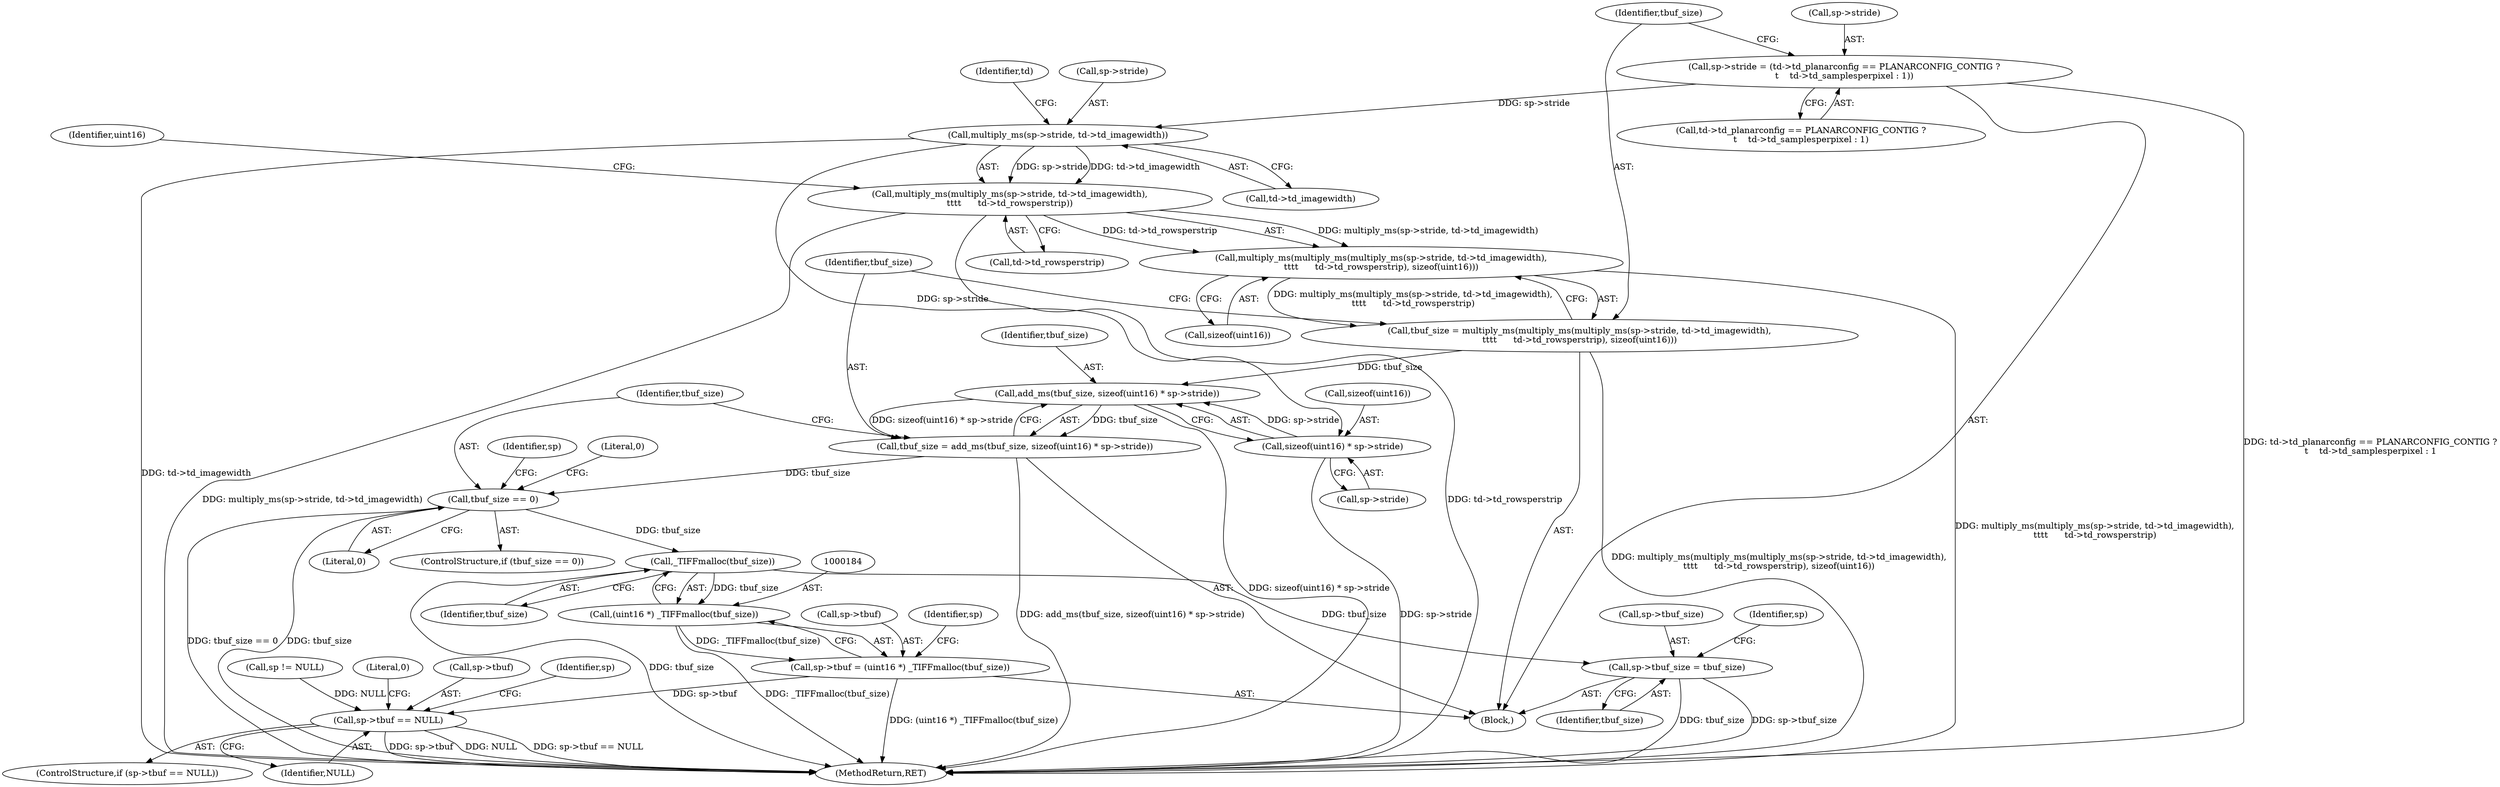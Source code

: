 digraph "0_libtiff_391e77fcd217e78b2c51342ac3ddb7100ecacdd2_0@pointer" {
"1000151" [label="(Call,multiply_ms(sp->stride, td->td_imagewidth))"];
"1000133" [label="(Call,sp->stride = (td->td_planarconfig == PLANARCONFIG_CONTIG ?\n\t    td->td_samplesperpixel : 1))"];
"1000150" [label="(Call,multiply_ms(multiply_ms(sp->stride, td->td_imagewidth),\n\t\t\t\t      td->td_rowsperstrip))"];
"1000149" [label="(Call,multiply_ms(multiply_ms(multiply_ms(sp->stride, td->td_imagewidth),\n\t\t\t\t      td->td_rowsperstrip), sizeof(uint16)))"];
"1000147" [label="(Call,tbuf_size = multiply_ms(multiply_ms(multiply_ms(sp->stride, td->td_imagewidth),\n\t\t\t\t      td->td_rowsperstrip), sizeof(uint16)))"];
"1000165" [label="(Call,add_ms(tbuf_size, sizeof(uint16) * sp->stride))"];
"1000163" [label="(Call,tbuf_size = add_ms(tbuf_size, sizeof(uint16) * sp->stride))"];
"1000174" [label="(Call,tbuf_size == 0)"];
"1000185" [label="(Call,_TIFFmalloc(tbuf_size))"];
"1000183" [label="(Call,(uint16 *) _TIFFmalloc(tbuf_size))"];
"1000179" [label="(Call,sp->tbuf = (uint16 *) _TIFFmalloc(tbuf_size))"];
"1000188" [label="(Call,sp->tbuf == NULL)"];
"1000195" [label="(Call,sp->tbuf_size = tbuf_size)"];
"1000167" [label="(Call,sizeof(uint16) * sp->stride)"];
"1000150" [label="(Call,multiply_ms(multiply_ms(sp->stride, td->td_imagewidth),\n\t\t\t\t      td->td_rowsperstrip))"];
"1000165" [label="(Call,add_ms(tbuf_size, sizeof(uint16) * sp->stride))"];
"1000162" [label="(Identifier,uint16)"];
"1000180" [label="(Call,sp->tbuf)"];
"1000194" [label="(Literal,0)"];
"1000185" [label="(Call,_TIFFmalloc(tbuf_size))"];
"1000159" [label="(Identifier,td)"];
"1000176" [label="(Literal,0)"];
"1000181" [label="(Identifier,sp)"];
"1000179" [label="(Call,sp->tbuf = (uint16 *) _TIFFmalloc(tbuf_size))"];
"1000163" [label="(Call,tbuf_size = add_ms(tbuf_size, sizeof(uint16) * sp->stride))"];
"1000133" [label="(Call,sp->stride = (td->td_planarconfig == PLANARCONFIG_CONTIG ?\n\t    td->td_samplesperpixel : 1))"];
"1000167" [label="(Call,sizeof(uint16) * sp->stride)"];
"1000161" [label="(Call,sizeof(uint16))"];
"1000164" [label="(Identifier,tbuf_size)"];
"1000170" [label="(Call,sp->stride)"];
"1000134" [label="(Call,sp->stride)"];
"1000158" [label="(Call,td->td_rowsperstrip)"];
"1000189" [label="(Call,sp->tbuf)"];
"1000187" [label="(ControlStructure,if (sp->tbuf == NULL))"];
"1000174" [label="(Call,tbuf_size == 0)"];
"1000155" [label="(Call,td->td_imagewidth)"];
"1000178" [label="(Literal,0)"];
"1000147" [label="(Call,tbuf_size = multiply_ms(multiply_ms(multiply_ms(sp->stride, td->td_imagewidth),\n\t\t\t\t      td->td_rowsperstrip), sizeof(uint16)))"];
"1000148" [label="(Identifier,tbuf_size)"];
"1000166" [label="(Identifier,tbuf_size)"];
"1000186" [label="(Identifier,tbuf_size)"];
"1000151" [label="(Call,multiply_ms(sp->stride, td->td_imagewidth))"];
"1000192" [label="(Identifier,NULL)"];
"1000196" [label="(Call,sp->tbuf_size)"];
"1000168" [label="(Call,sizeof(uint16))"];
"1000106" [label="(Block,)"];
"1000175" [label="(Identifier,tbuf_size)"];
"1000190" [label="(Identifier,sp)"];
"1000188" [label="(Call,sp->tbuf == NULL)"];
"1000197" [label="(Identifier,sp)"];
"1000125" [label="(Call,sp != NULL)"];
"1000149" [label="(Call,multiply_ms(multiply_ms(multiply_ms(sp->stride, td->td_imagewidth),\n\t\t\t\t      td->td_rowsperstrip), sizeof(uint16)))"];
"1000199" [label="(Identifier,tbuf_size)"];
"1000137" [label="(Call,td->td_planarconfig == PLANARCONFIG_CONTIG ?\n\t    td->td_samplesperpixel : 1)"];
"1000173" [label="(ControlStructure,if (tbuf_size == 0))"];
"1000268" [label="(MethodReturn,RET)"];
"1000195" [label="(Call,sp->tbuf_size = tbuf_size)"];
"1000203" [label="(Identifier,sp)"];
"1000152" [label="(Call,sp->stride)"];
"1000183" [label="(Call,(uint16 *) _TIFFmalloc(tbuf_size))"];
"1000151" -> "1000150"  [label="AST: "];
"1000151" -> "1000155"  [label="CFG: "];
"1000152" -> "1000151"  [label="AST: "];
"1000155" -> "1000151"  [label="AST: "];
"1000159" -> "1000151"  [label="CFG: "];
"1000151" -> "1000268"  [label="DDG: td->td_imagewidth"];
"1000151" -> "1000150"  [label="DDG: sp->stride"];
"1000151" -> "1000150"  [label="DDG: td->td_imagewidth"];
"1000133" -> "1000151"  [label="DDG: sp->stride"];
"1000151" -> "1000167"  [label="DDG: sp->stride"];
"1000133" -> "1000106"  [label="AST: "];
"1000133" -> "1000137"  [label="CFG: "];
"1000134" -> "1000133"  [label="AST: "];
"1000137" -> "1000133"  [label="AST: "];
"1000148" -> "1000133"  [label="CFG: "];
"1000133" -> "1000268"  [label="DDG: td->td_planarconfig == PLANARCONFIG_CONTIG ?\n\t    td->td_samplesperpixel : 1"];
"1000150" -> "1000149"  [label="AST: "];
"1000150" -> "1000158"  [label="CFG: "];
"1000158" -> "1000150"  [label="AST: "];
"1000162" -> "1000150"  [label="CFG: "];
"1000150" -> "1000268"  [label="DDG: multiply_ms(sp->stride, td->td_imagewidth)"];
"1000150" -> "1000268"  [label="DDG: td->td_rowsperstrip"];
"1000150" -> "1000149"  [label="DDG: multiply_ms(sp->stride, td->td_imagewidth)"];
"1000150" -> "1000149"  [label="DDG: td->td_rowsperstrip"];
"1000149" -> "1000147"  [label="AST: "];
"1000149" -> "1000161"  [label="CFG: "];
"1000161" -> "1000149"  [label="AST: "];
"1000147" -> "1000149"  [label="CFG: "];
"1000149" -> "1000268"  [label="DDG: multiply_ms(multiply_ms(sp->stride, td->td_imagewidth),\n\t\t\t\t      td->td_rowsperstrip)"];
"1000149" -> "1000147"  [label="DDG: multiply_ms(multiply_ms(sp->stride, td->td_imagewidth),\n\t\t\t\t      td->td_rowsperstrip)"];
"1000147" -> "1000106"  [label="AST: "];
"1000148" -> "1000147"  [label="AST: "];
"1000164" -> "1000147"  [label="CFG: "];
"1000147" -> "1000268"  [label="DDG: multiply_ms(multiply_ms(multiply_ms(sp->stride, td->td_imagewidth),\n\t\t\t\t      td->td_rowsperstrip), sizeof(uint16))"];
"1000147" -> "1000165"  [label="DDG: tbuf_size"];
"1000165" -> "1000163"  [label="AST: "];
"1000165" -> "1000167"  [label="CFG: "];
"1000166" -> "1000165"  [label="AST: "];
"1000167" -> "1000165"  [label="AST: "];
"1000163" -> "1000165"  [label="CFG: "];
"1000165" -> "1000268"  [label="DDG: sizeof(uint16) * sp->stride"];
"1000165" -> "1000163"  [label="DDG: tbuf_size"];
"1000165" -> "1000163"  [label="DDG: sizeof(uint16) * sp->stride"];
"1000167" -> "1000165"  [label="DDG: sp->stride"];
"1000163" -> "1000106"  [label="AST: "];
"1000164" -> "1000163"  [label="AST: "];
"1000175" -> "1000163"  [label="CFG: "];
"1000163" -> "1000268"  [label="DDG: add_ms(tbuf_size, sizeof(uint16) * sp->stride)"];
"1000163" -> "1000174"  [label="DDG: tbuf_size"];
"1000174" -> "1000173"  [label="AST: "];
"1000174" -> "1000176"  [label="CFG: "];
"1000175" -> "1000174"  [label="AST: "];
"1000176" -> "1000174"  [label="AST: "];
"1000178" -> "1000174"  [label="CFG: "];
"1000181" -> "1000174"  [label="CFG: "];
"1000174" -> "1000268"  [label="DDG: tbuf_size == 0"];
"1000174" -> "1000268"  [label="DDG: tbuf_size"];
"1000174" -> "1000185"  [label="DDG: tbuf_size"];
"1000185" -> "1000183"  [label="AST: "];
"1000185" -> "1000186"  [label="CFG: "];
"1000186" -> "1000185"  [label="AST: "];
"1000183" -> "1000185"  [label="CFG: "];
"1000185" -> "1000268"  [label="DDG: tbuf_size"];
"1000185" -> "1000183"  [label="DDG: tbuf_size"];
"1000185" -> "1000195"  [label="DDG: tbuf_size"];
"1000183" -> "1000179"  [label="AST: "];
"1000184" -> "1000183"  [label="AST: "];
"1000179" -> "1000183"  [label="CFG: "];
"1000183" -> "1000268"  [label="DDG: _TIFFmalloc(tbuf_size)"];
"1000183" -> "1000179"  [label="DDG: _TIFFmalloc(tbuf_size)"];
"1000179" -> "1000106"  [label="AST: "];
"1000180" -> "1000179"  [label="AST: "];
"1000190" -> "1000179"  [label="CFG: "];
"1000179" -> "1000268"  [label="DDG: (uint16 *) _TIFFmalloc(tbuf_size)"];
"1000179" -> "1000188"  [label="DDG: sp->tbuf"];
"1000188" -> "1000187"  [label="AST: "];
"1000188" -> "1000192"  [label="CFG: "];
"1000189" -> "1000188"  [label="AST: "];
"1000192" -> "1000188"  [label="AST: "];
"1000194" -> "1000188"  [label="CFG: "];
"1000197" -> "1000188"  [label="CFG: "];
"1000188" -> "1000268"  [label="DDG: sp->tbuf == NULL"];
"1000188" -> "1000268"  [label="DDG: sp->tbuf"];
"1000188" -> "1000268"  [label="DDG: NULL"];
"1000125" -> "1000188"  [label="DDG: NULL"];
"1000195" -> "1000106"  [label="AST: "];
"1000195" -> "1000199"  [label="CFG: "];
"1000196" -> "1000195"  [label="AST: "];
"1000199" -> "1000195"  [label="AST: "];
"1000203" -> "1000195"  [label="CFG: "];
"1000195" -> "1000268"  [label="DDG: tbuf_size"];
"1000195" -> "1000268"  [label="DDG: sp->tbuf_size"];
"1000167" -> "1000170"  [label="CFG: "];
"1000168" -> "1000167"  [label="AST: "];
"1000170" -> "1000167"  [label="AST: "];
"1000167" -> "1000268"  [label="DDG: sp->stride"];
}
